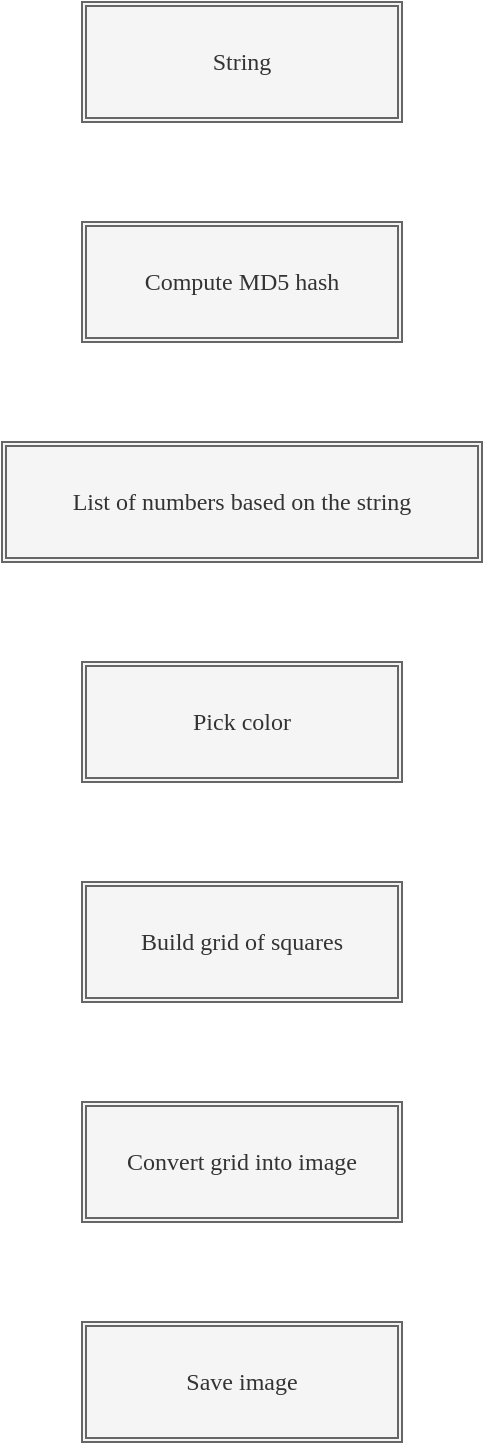 <mxfile>
    <diagram id="kCaCT0UyYRPVXo4p2Z3d" name="Page-1">
        <mxGraphModel dx="1030" dy="771" grid="1" gridSize="10" guides="1" tooltips="1" connect="1" arrows="1" fold="1" page="1" pageScale="1" pageWidth="850" pageHeight="1100" math="0" shadow="0">
            <root>
                <mxCell id="0"/>
                <mxCell id="1" parent="0"/>
                <mxCell id="13" style="edgeStyle=orthogonalEdgeStyle;rounded=0;orthogonalLoop=1;jettySize=auto;html=1;entryX=0.5;entryY=0;entryDx=0;entryDy=0;fontFamily=Verdana;fontColor=#000000;fillColor=#f5f5f5;strokeColor=#FFFFFF;" edge="1" parent="1" source="2" target="4">
                    <mxGeometry relative="1" as="geometry"/>
                </mxCell>
                <mxCell id="2" value="String" style="shape=ext;double=1;rounded=0;whiteSpace=wrap;html=1;fontFamily=Verdana;fontColor=#333333;fillColor=#f5f5f5;strokeColor=#666666;" vertex="1" parent="1">
                    <mxGeometry x="330" y="90" width="160" height="60" as="geometry"/>
                </mxCell>
                <mxCell id="14" style="edgeStyle=orthogonalEdgeStyle;rounded=0;orthogonalLoop=1;jettySize=auto;html=1;entryX=0.5;entryY=0;entryDx=0;entryDy=0;fontFamily=Verdana;fontColor=#000000;fillColor=#f5f5f5;strokeColor=#FFFFFF;" edge="1" parent="1" source="4" target="5">
                    <mxGeometry relative="1" as="geometry"/>
                </mxCell>
                <mxCell id="4" value="Compute MD5 hash" style="shape=ext;double=1;rounded=0;whiteSpace=wrap;html=1;fillColor=#f5f5f5;strokeColor=#666666;fontFamily=Verdana;fontColor=#333333;" vertex="1" parent="1">
                    <mxGeometry x="330" y="200" width="160" height="60" as="geometry"/>
                </mxCell>
                <mxCell id="15" style="edgeStyle=orthogonalEdgeStyle;rounded=0;orthogonalLoop=1;jettySize=auto;html=1;entryX=0.5;entryY=0;entryDx=0;entryDy=0;fontFamily=Verdana;fontColor=#000000;fillColor=#f5f5f5;strokeColor=#FFFFFF;" edge="1" parent="1" source="5" target="9">
                    <mxGeometry relative="1" as="geometry"/>
                </mxCell>
                <mxCell id="5" value="List of numbers based on the string" style="shape=ext;double=1;rounded=0;whiteSpace=wrap;html=1;fontFamily=Verdana;fontColor=#333333;fillColor=#f5f5f5;strokeColor=#666666;" vertex="1" parent="1">
                    <mxGeometry x="290" y="310" width="240" height="60" as="geometry"/>
                </mxCell>
                <mxCell id="16" style="edgeStyle=orthogonalEdgeStyle;rounded=0;orthogonalLoop=1;jettySize=auto;html=1;entryX=0.5;entryY=0;entryDx=0;entryDy=0;fontFamily=Verdana;fontColor=#000000;fillColor=#f5f5f5;strokeColor=#FFFFFF;" edge="1" parent="1" source="9" target="10">
                    <mxGeometry relative="1" as="geometry"/>
                </mxCell>
                <mxCell id="9" value="Pick color" style="shape=ext;double=1;rounded=0;whiteSpace=wrap;html=1;fontFamily=Verdana;fontColor=#333333;fillColor=#f5f5f5;strokeColor=#666666;" vertex="1" parent="1">
                    <mxGeometry x="330" y="420" width="160" height="60" as="geometry"/>
                </mxCell>
                <mxCell id="17" style="edgeStyle=orthogonalEdgeStyle;rounded=0;orthogonalLoop=1;jettySize=auto;html=1;entryX=0.5;entryY=0;entryDx=0;entryDy=0;fontFamily=Verdana;fontColor=#000000;fillColor=#f5f5f5;strokeColor=#FFFFFF;" edge="1" parent="1" source="10" target="11">
                    <mxGeometry relative="1" as="geometry"/>
                </mxCell>
                <mxCell id="10" value="Build grid of squares" style="shape=ext;double=1;rounded=0;whiteSpace=wrap;html=1;fontFamily=Verdana;fontColor=#333333;fillColor=#f5f5f5;strokeColor=#666666;" vertex="1" parent="1">
                    <mxGeometry x="330" y="530" width="160" height="60" as="geometry"/>
                </mxCell>
                <mxCell id="18" style="edgeStyle=orthogonalEdgeStyle;rounded=0;orthogonalLoop=1;jettySize=auto;html=1;entryX=0.5;entryY=0;entryDx=0;entryDy=0;fontFamily=Verdana;fontColor=#000000;fillColor=#f5f5f5;strokeColor=#FFFFFF;" edge="1" parent="1" source="11" target="12">
                    <mxGeometry relative="1" as="geometry"/>
                </mxCell>
                <mxCell id="11" value="Convert grid into image" style="shape=ext;double=1;rounded=0;whiteSpace=wrap;html=1;fontFamily=Verdana;fontColor=#333333;fillColor=#f5f5f5;strokeColor=#666666;" vertex="1" parent="1">
                    <mxGeometry x="330" y="640" width="160" height="60" as="geometry"/>
                </mxCell>
                <mxCell id="12" value="Save image" style="shape=ext;double=1;rounded=0;whiteSpace=wrap;html=1;fontFamily=Verdana;fontColor=#333333;fillColor=#f5f5f5;strokeColor=#666666;" vertex="1" parent="1">
                    <mxGeometry x="330" y="750" width="160" height="60" as="geometry"/>
                </mxCell>
            </root>
        </mxGraphModel>
    </diagram>
</mxfile>